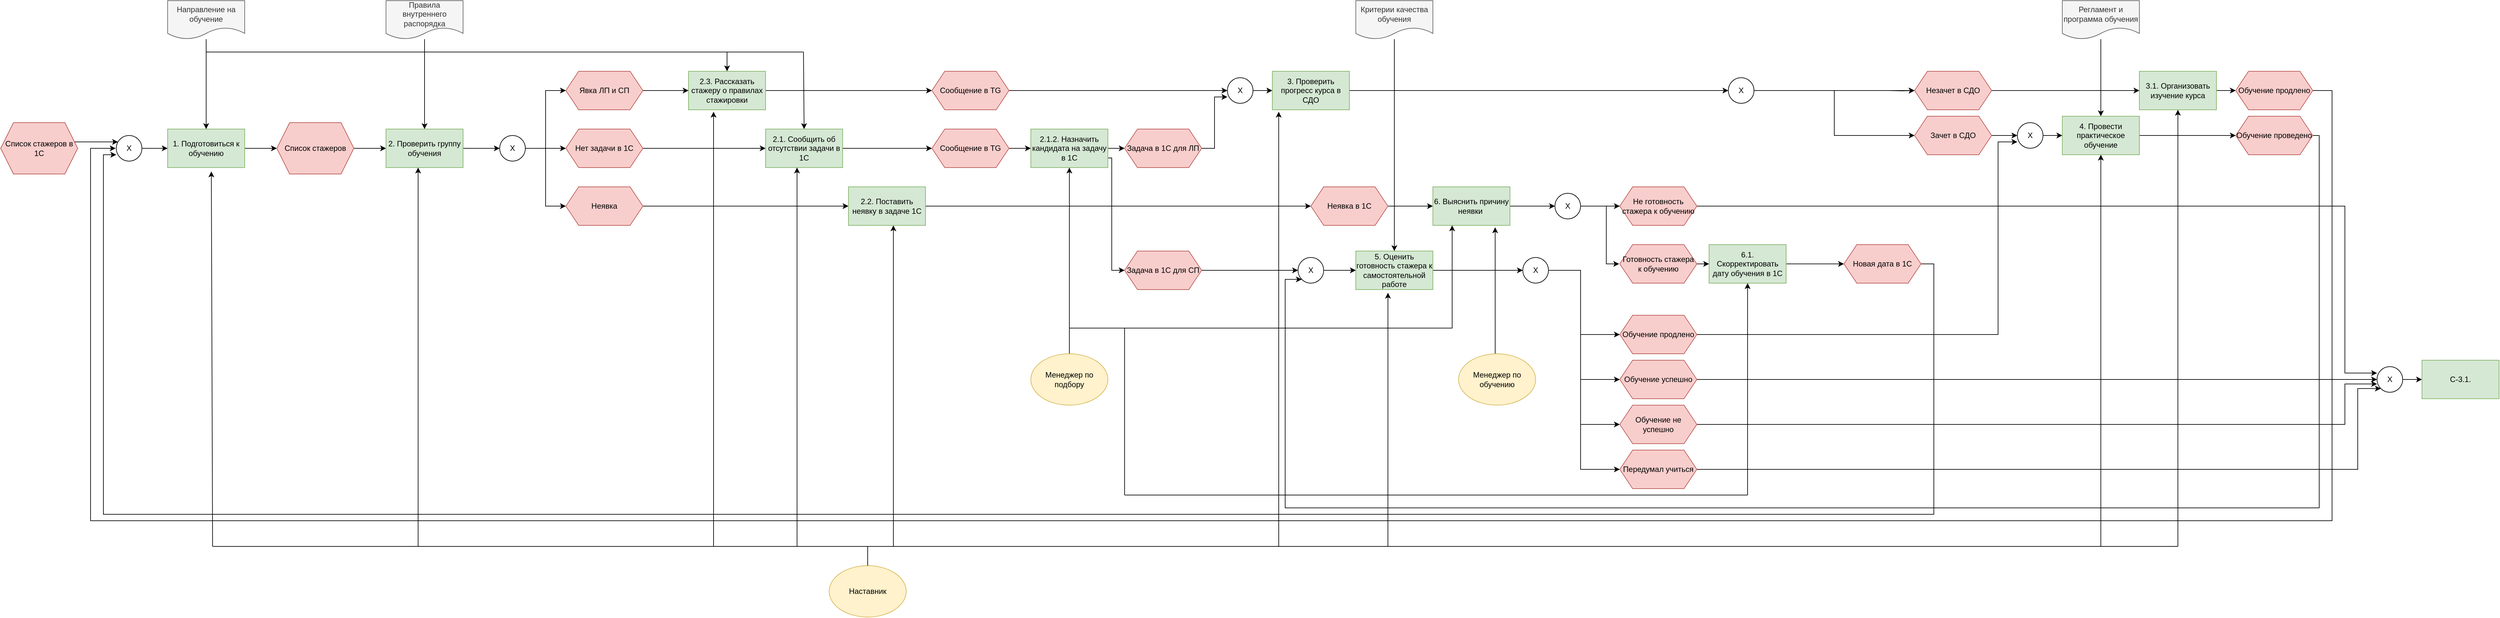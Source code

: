 <mxfile version="16.6.5" type="github">
  <diagram id="4U_yPtq689ggoy2j4PG2" name="Page-1">
    <mxGraphModel dx="1182" dy="735" grid="1" gridSize="10" guides="1" tooltips="1" connect="1" arrows="1" fold="1" page="1" pageScale="1" pageWidth="827" pageHeight="1169" math="0" shadow="0">
      <root>
        <mxCell id="0" />
        <mxCell id="1" parent="0" />
        <mxCell id="OG-ENs6HDF6D8M-Unit6-3" value="" style="edgeStyle=orthogonalEdgeStyle;rounded=0;orthogonalLoop=1;jettySize=auto;html=1;" parent="1" source="OG-ENs6HDF6D8M-Unit6-1" target="OG-ENs6HDF6D8M-Unit6-2" edge="1">
          <mxGeometry relative="1" as="geometry">
            <Array as="points">
              <mxPoint x="200" y="250" />
              <mxPoint x="200" y="250" />
            </Array>
          </mxGeometry>
        </mxCell>
        <mxCell id="OG-ENs6HDF6D8M-Unit6-1" value="Список стажеров в 1C" style="shape=hexagon;perimeter=hexagonPerimeter2;whiteSpace=wrap;html=1;fixedSize=1;fillColor=#f8cecc;strokeColor=#b85450;" parent="1" vertex="1">
          <mxGeometry x="50" y="220" width="120" height="80" as="geometry" />
        </mxCell>
        <mxCell id="OG-ENs6HDF6D8M-Unit6-5" value="" style="edgeStyle=orthogonalEdgeStyle;rounded=0;orthogonalLoop=1;jettySize=auto;html=1;" parent="1" source="OG-ENs6HDF6D8M-Unit6-2" target="OG-ENs6HDF6D8M-Unit6-4" edge="1">
          <mxGeometry relative="1" as="geometry" />
        </mxCell>
        <mxCell id="OG-ENs6HDF6D8M-Unit6-2" value="Х" style="ellipse;whiteSpace=wrap;html=1;" parent="1" vertex="1">
          <mxGeometry x="230" y="240" width="40" height="40" as="geometry" />
        </mxCell>
        <mxCell id="OG-ENs6HDF6D8M-Unit6-10" value="" style="edgeStyle=orthogonalEdgeStyle;rounded=0;orthogonalLoop=1;jettySize=auto;html=1;" parent="1" source="OG-ENs6HDF6D8M-Unit6-4" target="OG-ENs6HDF6D8M-Unit6-9" edge="1">
          <mxGeometry relative="1" as="geometry" />
        </mxCell>
        <mxCell id="OG-ENs6HDF6D8M-Unit6-4" value="1. Подготовиться к обучению" style="whiteSpace=wrap;html=1;fillColor=#d5e8d4;strokeColor=#82b366;" parent="1" vertex="1">
          <mxGeometry x="310" y="230" width="120" height="60" as="geometry" />
        </mxCell>
        <mxCell id="OG-ENs6HDF6D8M-Unit6-8" value="" style="edgeStyle=orthogonalEdgeStyle;rounded=0;orthogonalLoop=1;jettySize=auto;html=1;" parent="1" source="OG-ENs6HDF6D8M-Unit6-6" target="OG-ENs6HDF6D8M-Unit6-4" edge="1">
          <mxGeometry relative="1" as="geometry" />
        </mxCell>
        <mxCell id="OG-ENs6HDF6D8M-Unit6-6" value="Направление на обучение" style="shape=document;whiteSpace=wrap;html=1;boundedLbl=1;fillColor=#f5f5f5;fontColor=#333333;strokeColor=#666666;" parent="1" vertex="1">
          <mxGeometry x="310" y="30" width="120" height="60" as="geometry" />
        </mxCell>
        <mxCell id="OG-ENs6HDF6D8M-Unit6-12" value="" style="edgeStyle=orthogonalEdgeStyle;rounded=0;orthogonalLoop=1;jettySize=auto;html=1;" parent="1" source="OG-ENs6HDF6D8M-Unit6-9" target="OG-ENs6HDF6D8M-Unit6-11" edge="1">
          <mxGeometry relative="1" as="geometry" />
        </mxCell>
        <mxCell id="OG-ENs6HDF6D8M-Unit6-9" value="Список стажеров" style="shape=hexagon;perimeter=hexagonPerimeter2;whiteSpace=wrap;html=1;fixedSize=1;fillColor=#f8cecc;strokeColor=#b85450;" parent="1" vertex="1">
          <mxGeometry x="480" y="220" width="120" height="80" as="geometry" />
        </mxCell>
        <mxCell id="OG-ENs6HDF6D8M-Unit6-16" value="" style="edgeStyle=orthogonalEdgeStyle;rounded=0;orthogonalLoop=1;jettySize=auto;html=1;" parent="1" source="OG-ENs6HDF6D8M-Unit6-11" target="OG-ENs6HDF6D8M-Unit6-15" edge="1">
          <mxGeometry relative="1" as="geometry" />
        </mxCell>
        <mxCell id="OG-ENs6HDF6D8M-Unit6-11" value="2. Проверить группу обучения" style="whiteSpace=wrap;html=1;fillColor=#d5e8d4;strokeColor=#82b366;" parent="1" vertex="1">
          <mxGeometry x="650" y="230" width="120" height="60" as="geometry" />
        </mxCell>
        <mxCell id="OG-ENs6HDF6D8M-Unit6-14" value="" style="edgeStyle=orthogonalEdgeStyle;rounded=0;orthogonalLoop=1;jettySize=auto;html=1;" parent="1" source="OG-ENs6HDF6D8M-Unit6-13" target="OG-ENs6HDF6D8M-Unit6-11" edge="1">
          <mxGeometry relative="1" as="geometry" />
        </mxCell>
        <mxCell id="OG-ENs6HDF6D8M-Unit6-13" value="Правила внутреннего распорядка" style="shape=document;whiteSpace=wrap;html=1;boundedLbl=1;fillColor=#f5f5f5;fontColor=#333333;strokeColor=#666666;" parent="1" vertex="1">
          <mxGeometry x="650" y="30" width="120" height="60" as="geometry" />
        </mxCell>
        <mxCell id="OG-ENs6HDF6D8M-Unit6-21" value="" style="edgeStyle=orthogonalEdgeStyle;rounded=0;orthogonalLoop=1;jettySize=auto;html=1;entryX=0;entryY=0.5;entryDx=0;entryDy=0;" parent="1" source="OG-ENs6HDF6D8M-Unit6-15" target="OG-ENs6HDF6D8M-Unit6-17" edge="1">
          <mxGeometry relative="1" as="geometry">
            <mxPoint x="907" y="260" as="targetPoint" />
          </mxGeometry>
        </mxCell>
        <mxCell id="OG-ENs6HDF6D8M-Unit6-23" value="" style="edgeStyle=orthogonalEdgeStyle;rounded=0;orthogonalLoop=1;jettySize=auto;html=1;entryX=0;entryY=0.5;entryDx=0;entryDy=0;" parent="1" source="OG-ENs6HDF6D8M-Unit6-15" target="OG-ENs6HDF6D8M-Unit6-19" edge="1">
          <mxGeometry relative="1" as="geometry">
            <mxPoint x="907" y="260" as="targetPoint" />
          </mxGeometry>
        </mxCell>
        <mxCell id="OG-ENs6HDF6D8M-Unit6-25" value="" style="edgeStyle=orthogonalEdgeStyle;rounded=0;orthogonalLoop=1;jettySize=auto;html=1;entryX=0;entryY=0.5;entryDx=0;entryDy=0;" parent="1" source="OG-ENs6HDF6D8M-Unit6-15" target="OG-ENs6HDF6D8M-Unit6-18" edge="1">
          <mxGeometry relative="1" as="geometry">
            <mxPoint x="907" y="260" as="targetPoint" />
          </mxGeometry>
        </mxCell>
        <mxCell id="OG-ENs6HDF6D8M-Unit6-15" value="Х" style="ellipse;whiteSpace=wrap;html=1;" parent="1" vertex="1">
          <mxGeometry x="827" y="240" width="40" height="40" as="geometry" />
        </mxCell>
        <mxCell id="OG-ENs6HDF6D8M-Unit6-27" value="" style="edgeStyle=orthogonalEdgeStyle;rounded=0;orthogonalLoop=1;jettySize=auto;html=1;" parent="1" source="OG-ENs6HDF6D8M-Unit6-17" target="OG-ENs6HDF6D8M-Unit6-26" edge="1">
          <mxGeometry relative="1" as="geometry" />
        </mxCell>
        <mxCell id="OG-ENs6HDF6D8M-Unit6-17" value="Явка ЛП и СП" style="shape=hexagon;perimeter=hexagonPerimeter2;whiteSpace=wrap;html=1;fixedSize=1;fillColor=#f8cecc;strokeColor=#b85450;" parent="1" vertex="1">
          <mxGeometry x="930" y="140" width="120" height="60" as="geometry" />
        </mxCell>
        <mxCell id="OG-ENs6HDF6D8M-Unit6-29" value="" style="edgeStyle=orthogonalEdgeStyle;rounded=0;orthogonalLoop=1;jettySize=auto;html=1;" parent="1" source="OG-ENs6HDF6D8M-Unit6-18" target="OG-ENs6HDF6D8M-Unit6-28" edge="1">
          <mxGeometry relative="1" as="geometry" />
        </mxCell>
        <mxCell id="OG-ENs6HDF6D8M-Unit6-18" value="Нет задачи в 1C" style="shape=hexagon;perimeter=hexagonPerimeter2;whiteSpace=wrap;html=1;fixedSize=1;fillColor=#f8cecc;strokeColor=#b85450;" parent="1" vertex="1">
          <mxGeometry x="930" y="230" width="120" height="60" as="geometry" />
        </mxCell>
        <mxCell id="OG-ENs6HDF6D8M-Unit6-31" value="" style="edgeStyle=orthogonalEdgeStyle;rounded=0;orthogonalLoop=1;jettySize=auto;html=1;" parent="1" source="OG-ENs6HDF6D8M-Unit6-19" target="OG-ENs6HDF6D8M-Unit6-30" edge="1">
          <mxGeometry relative="1" as="geometry" />
        </mxCell>
        <mxCell id="OG-ENs6HDF6D8M-Unit6-19" value="Неявка" style="shape=hexagon;perimeter=hexagonPerimeter2;whiteSpace=wrap;html=1;fixedSize=1;fillColor=#f8cecc;strokeColor=#b85450;" parent="1" vertex="1">
          <mxGeometry x="930" y="320" width="120" height="60" as="geometry" />
        </mxCell>
        <mxCell id="OG-ENs6HDF6D8M-Unit6-39" value="" style="edgeStyle=orthogonalEdgeStyle;rounded=0;orthogonalLoop=1;jettySize=auto;html=1;" parent="1" source="OG-ENs6HDF6D8M-Unit6-26" target="OG-ENs6HDF6D8M-Unit6-37" edge="1">
          <mxGeometry relative="1" as="geometry">
            <mxPoint x="1321" y="170" as="targetPoint" />
          </mxGeometry>
        </mxCell>
        <mxCell id="OG-ENs6HDF6D8M-Unit6-26" value="2.3. Рассказать стажеру о правилах стажировки" style="whiteSpace=wrap;html=1;fillColor=#d5e8d4;strokeColor=#82b366;" parent="1" vertex="1">
          <mxGeometry x="1121" y="140" width="120" height="60" as="geometry" />
        </mxCell>
        <mxCell id="OG-ENs6HDF6D8M-Unit6-46" value="" style="edgeStyle=orthogonalEdgeStyle;rounded=0;orthogonalLoop=1;jettySize=auto;html=1;" parent="1" source="OG-ENs6HDF6D8M-Unit6-28" target="OG-ENs6HDF6D8M-Unit6-45" edge="1">
          <mxGeometry relative="1" as="geometry" />
        </mxCell>
        <mxCell id="OG-ENs6HDF6D8M-Unit6-28" value="2.1. Сообщить об отсутствии задачи в 1C" style="whiteSpace=wrap;html=1;fillColor=#d5e8d4;strokeColor=#82b366;" parent="1" vertex="1">
          <mxGeometry x="1241" y="230" width="120" height="60" as="geometry" />
        </mxCell>
        <mxCell id="OG-ENs6HDF6D8M-Unit6-64" value="" style="edgeStyle=orthogonalEdgeStyle;rounded=0;orthogonalLoop=1;jettySize=auto;html=1;entryX=0;entryY=0.5;entryDx=0;entryDy=0;" parent="1" source="OG-ENs6HDF6D8M-Unit6-30" target="OG-ENs6HDF6D8M-Unit6-62" edge="1">
          <mxGeometry relative="1" as="geometry">
            <mxPoint x="1570" y="350" as="targetPoint" />
          </mxGeometry>
        </mxCell>
        <mxCell id="OG-ENs6HDF6D8M-Unit6-30" value="2.2. Поставить неявку в задаче 1С" style="whiteSpace=wrap;fillColor=#d5e8d4;strokeColor=#82b366;" parent="1" vertex="1">
          <mxGeometry x="1370" y="320" width="120" height="60" as="geometry" />
        </mxCell>
        <mxCell id="OG-ENs6HDF6D8M-Unit6-34" value="" style="endArrow=none;html=1;rounded=0;" parent="1" edge="1">
          <mxGeometry width="50" height="50" relative="1" as="geometry">
            <mxPoint x="370" y="110" as="sourcePoint" />
            <mxPoint x="1300" y="110" as="targetPoint" />
          </mxGeometry>
        </mxCell>
        <mxCell id="OG-ENs6HDF6D8M-Unit6-35" value="" style="endArrow=classic;html=1;rounded=0;entryX=0.5;entryY=0;entryDx=0;entryDy=0;" parent="1" target="OG-ENs6HDF6D8M-Unit6-28" edge="1">
          <mxGeometry width="50" height="50" relative="1" as="geometry">
            <mxPoint x="1300" y="110" as="sourcePoint" />
            <mxPoint x="1000" y="270" as="targetPoint" />
          </mxGeometry>
        </mxCell>
        <mxCell id="OG-ENs6HDF6D8M-Unit6-36" value="" style="endArrow=classic;html=1;rounded=0;entryX=0.5;entryY=0;entryDx=0;entryDy=0;" parent="1" target="OG-ENs6HDF6D8M-Unit6-26" edge="1">
          <mxGeometry width="50" height="50" relative="1" as="geometry">
            <mxPoint x="1181" y="110" as="sourcePoint" />
            <mxPoint x="1000" y="270" as="targetPoint" />
          </mxGeometry>
        </mxCell>
        <mxCell id="OG-ENs6HDF6D8M-Unit6-41" value="" style="edgeStyle=orthogonalEdgeStyle;rounded=0;orthogonalLoop=1;jettySize=auto;html=1;startArrow=none;entryX=0;entryY=0.5;entryDx=0;entryDy=0;" parent="1" source="OG-ENs6HDF6D8M-Unit6-42" target="OG-ENs6HDF6D8M-Unit6-40" edge="1">
          <mxGeometry relative="1" as="geometry">
            <mxPoint x="1950" y="170" as="targetPoint" />
          </mxGeometry>
        </mxCell>
        <mxCell id="OG-ENs6HDF6D8M-Unit6-50" value="" style="edgeStyle=orthogonalEdgeStyle;rounded=0;orthogonalLoop=1;jettySize=auto;html=1;" parent="1" source="OG-ENs6HDF6D8M-Unit6-37" target="OG-ENs6HDF6D8M-Unit6-42" edge="1">
          <mxGeometry relative="1" as="geometry" />
        </mxCell>
        <mxCell id="OG-ENs6HDF6D8M-Unit6-37" value="Сообщение в TG" style="shape=hexagon;perimeter=hexagonPerimeter2;whiteSpace=wrap;html=1;fixedSize=1;fillColor=#f8cecc;strokeColor=#b85450;" parent="1" vertex="1">
          <mxGeometry x="1500" y="140" width="120" height="60" as="geometry" />
        </mxCell>
        <mxCell id="OG-ENs6HDF6D8M-Unit6-90" value="" style="edgeStyle=orthogonalEdgeStyle;rounded=0;orthogonalLoop=1;jettySize=auto;html=1;" parent="1" source="OG-ENs6HDF6D8M-Unit6-40" target="OG-ENs6HDF6D8M-Unit6-89" edge="1">
          <mxGeometry relative="1" as="geometry" />
        </mxCell>
        <mxCell id="OG-ENs6HDF6D8M-Unit6-40" value="3. Проверить прогресс курса в СДО" style="whiteSpace=wrap;html=1;fillColor=#d5e8d4;strokeColor=#82b366;" parent="1" vertex="1">
          <mxGeometry x="2030" y="140" width="120" height="60" as="geometry" />
        </mxCell>
        <mxCell id="OG-ENs6HDF6D8M-Unit6-48" value="" style="edgeStyle=orthogonalEdgeStyle;rounded=0;orthogonalLoop=1;jettySize=auto;html=1;" parent="1" source="OG-ENs6HDF6D8M-Unit6-45" target="OG-ENs6HDF6D8M-Unit6-47" edge="1">
          <mxGeometry relative="1" as="geometry" />
        </mxCell>
        <mxCell id="OG-ENs6HDF6D8M-Unit6-45" value="Сообщение в TG" style="shape=hexagon;perimeter=hexagonPerimeter2;whiteSpace=wrap;html=1;fixedSize=1;fillColor=#f8cecc;strokeColor=#b85450;" parent="1" vertex="1">
          <mxGeometry x="1500" y="230" width="120" height="60" as="geometry" />
        </mxCell>
        <mxCell id="OG-ENs6HDF6D8M-Unit6-54" value="" style="edgeStyle=orthogonalEdgeStyle;rounded=0;orthogonalLoop=1;jettySize=auto;html=1;" parent="1" source="OG-ENs6HDF6D8M-Unit6-47" target="OG-ENs6HDF6D8M-Unit6-51" edge="1">
          <mxGeometry relative="1" as="geometry" />
        </mxCell>
        <mxCell id="OG-ENs6HDF6D8M-Unit6-58" value="" style="edgeStyle=orthogonalEdgeStyle;rounded=0;orthogonalLoop=1;jettySize=auto;html=1;exitX=1;exitY=0.75;exitDx=0;exitDy=0;" parent="1" source="OG-ENs6HDF6D8M-Unit6-47" edge="1">
          <mxGeometry relative="1" as="geometry">
            <mxPoint x="1800" y="450" as="targetPoint" />
            <Array as="points">
              <mxPoint x="1780" y="275" />
              <mxPoint x="1780" y="450" />
            </Array>
          </mxGeometry>
        </mxCell>
        <mxCell id="OG-ENs6HDF6D8M-Unit6-47" value="2.1.2. Назначить кандидата на задачу в 1С" style="whiteSpace=wrap;html=1;fillColor=#d5e8d4;strokeColor=#82b366;" parent="1" vertex="1">
          <mxGeometry x="1654" y="230" width="120" height="60" as="geometry" />
        </mxCell>
        <mxCell id="OG-ENs6HDF6D8M-Unit6-42" value="Х" style="ellipse;whiteSpace=wrap;html=1;" parent="1" vertex="1">
          <mxGeometry x="1960" y="150" width="40" height="40" as="geometry" />
        </mxCell>
        <mxCell id="OG-ENs6HDF6D8M-Unit6-53" value="" style="edgeStyle=orthogonalEdgeStyle;rounded=0;orthogonalLoop=1;jettySize=auto;html=1;entryX=0;entryY=0.75;entryDx=0;entryDy=0;entryPerimeter=0;" parent="1" source="OG-ENs6HDF6D8M-Unit6-51" target="OG-ENs6HDF6D8M-Unit6-42" edge="1">
          <mxGeometry relative="1" as="geometry">
            <mxPoint x="2000" y="260" as="targetPoint" />
          </mxGeometry>
        </mxCell>
        <mxCell id="OG-ENs6HDF6D8M-Unit6-51" value="Задача в 1C для ЛП" style="shape=hexagon;perimeter=hexagonPerimeter2;whiteSpace=wrap;html=1;fixedSize=1;fillColor=#f8cecc;strokeColor=#b85450;" parent="1" vertex="1">
          <mxGeometry x="1800" y="230" width="120" height="60" as="geometry" />
        </mxCell>
        <mxCell id="OG-ENs6HDF6D8M-Unit6-188" value="" style="edgeStyle=orthogonalEdgeStyle;rounded=0;orthogonalLoop=1;jettySize=auto;html=1;entryX=0;entryY=0.5;entryDx=0;entryDy=0;" parent="1" source="OG-ENs6HDF6D8M-Unit6-59" target="OG-ENs6HDF6D8M-Unit6-186" edge="1">
          <mxGeometry relative="1" as="geometry">
            <mxPoint x="2000" y="450" as="targetPoint" />
          </mxGeometry>
        </mxCell>
        <mxCell id="OG-ENs6HDF6D8M-Unit6-59" value="Задача в 1C для СП" style="shape=hexagon;perimeter=hexagonPerimeter2;whiteSpace=wrap;html=1;fixedSize=1;fillColor=#f8cecc;strokeColor=#b85450;" parent="1" vertex="1">
          <mxGeometry x="1800" y="420" width="120" height="60" as="geometry" />
        </mxCell>
        <mxCell id="OG-ENs6HDF6D8M-Unit6-76" value="" style="edgeStyle=orthogonalEdgeStyle;rounded=0;orthogonalLoop=1;jettySize=auto;html=1;entryX=0;entryY=0.5;entryDx=0;entryDy=0;" parent="1" source="OG-ENs6HDF6D8M-Unit6-60" target="OG-ENs6HDF6D8M-Unit6-77" edge="1">
          <mxGeometry relative="1" as="geometry">
            <mxPoint x="2310" y="450" as="targetPoint" />
          </mxGeometry>
        </mxCell>
        <mxCell id="OG-ENs6HDF6D8M-Unit6-60" value="5. Оценить готовность стажера к самостоятельной работе" style="whiteSpace=wrap;html=1;fillColor=#d5e8d4;strokeColor=#82b366;" parent="1" vertex="1">
          <mxGeometry x="2160" y="420" width="120" height="60" as="geometry" />
        </mxCell>
        <mxCell id="OG-ENs6HDF6D8M-Unit6-66" value="" style="edgeStyle=orthogonalEdgeStyle;rounded=0;orthogonalLoop=1;jettySize=auto;html=1;" parent="1" source="OG-ENs6HDF6D8M-Unit6-62" target="OG-ENs6HDF6D8M-Unit6-65" edge="1">
          <mxGeometry relative="1" as="geometry" />
        </mxCell>
        <mxCell id="OG-ENs6HDF6D8M-Unit6-62" value="Неявка в 1C" style="shape=hexagon;perimeter=hexagonPerimeter2;whiteSpace=wrap;html=1;fixedSize=1;fillColor=#f8cecc;strokeColor=#b85450;" parent="1" vertex="1">
          <mxGeometry x="2090" y="320" width="120" height="60" as="geometry" />
        </mxCell>
        <mxCell id="OG-ENs6HDF6D8M-Unit6-133" value="" style="edgeStyle=orthogonalEdgeStyle;rounded=0;orthogonalLoop=1;jettySize=auto;html=1;" parent="1" source="OG-ENs6HDF6D8M-Unit6-65" target="OG-ENs6HDF6D8M-Unit6-131" edge="1">
          <mxGeometry relative="1" as="geometry" />
        </mxCell>
        <mxCell id="OG-ENs6HDF6D8M-Unit6-65" value="6. Выяснить причину неявки&amp;nbsp;" style="whiteSpace=wrap;html=1;fillColor=#d5e8d4;strokeColor=#82b366;" parent="1" vertex="1">
          <mxGeometry x="2280" y="320" width="120" height="60" as="geometry" />
        </mxCell>
        <mxCell id="OG-ENs6HDF6D8M-Unit6-70" value="" style="edgeStyle=orthogonalEdgeStyle;rounded=0;orthogonalLoop=1;jettySize=auto;html=1;" parent="1" source="OG-ENs6HDF6D8M-Unit6-67" target="OG-ENs6HDF6D8M-Unit6-69" edge="1">
          <mxGeometry relative="1" as="geometry" />
        </mxCell>
        <mxCell id="OG-ENs6HDF6D8M-Unit6-67" value="Готовность стажера к обучению" style="shape=hexagon;perimeter=hexagonPerimeter2;whiteSpace=wrap;html=1;fixedSize=1;fillColor=#f8cecc;strokeColor=#b85450;" parent="1" vertex="1">
          <mxGeometry x="2571" y="410" width="120" height="60" as="geometry" />
        </mxCell>
        <mxCell id="OG-ENs6HDF6D8M-Unit6-121" value="" style="edgeStyle=orthogonalEdgeStyle;rounded=0;orthogonalLoop=1;jettySize=auto;html=1;entryX=0;entryY=0.5;entryDx=0;entryDy=0;" parent="1" source="OG-ENs6HDF6D8M-Unit6-69" target="OG-ENs6HDF6D8M-Unit6-113" edge="1">
          <mxGeometry relative="1" as="geometry">
            <mxPoint x="2850" y="440" as="targetPoint" />
          </mxGeometry>
        </mxCell>
        <mxCell id="OG-ENs6HDF6D8M-Unit6-69" value="6.1. Скорректировать дату обучения в 1С" style="whiteSpace=wrap;html=1;fillColor=#d5e8d4;strokeColor=#82b366;" parent="1" vertex="1">
          <mxGeometry x="2710" y="410" width="120" height="60" as="geometry" />
        </mxCell>
        <mxCell id="OG-ENs6HDF6D8M-Unit6-104" value="" style="edgeStyle=orthogonalEdgeStyle;rounded=0;orthogonalLoop=1;jettySize=auto;html=1;entryX=0;entryY=0.75;entryDx=0;entryDy=0;entryPerimeter=0;exitX=1;exitY=0.5;exitDx=0;exitDy=0;" parent="1" source="OG-ENs6HDF6D8M-Unit6-73" target="OG-ENs6HDF6D8M-Unit6-99" edge="1">
          <mxGeometry relative="1" as="geometry">
            <mxPoint x="2630" y="450" as="targetPoint" />
            <Array as="points">
              <mxPoint x="3160" y="550" />
              <mxPoint x="3160" y="250" />
            </Array>
          </mxGeometry>
        </mxCell>
        <mxCell id="OG-ENs6HDF6D8M-Unit6-73" value="Обучение продлено" style="shape=hexagon;perimeter=hexagonPerimeter2;whiteSpace=wrap;html=1;fixedSize=1;fillColor=#f8cecc;strokeColor=#b85450;" parent="1" vertex="1">
          <mxGeometry x="2571" y="520" width="120" height="60" as="geometry" />
        </mxCell>
        <mxCell id="OG-ENs6HDF6D8M-Unit6-148" value="" style="edgeStyle=orthogonalEdgeStyle;rounded=0;orthogonalLoop=1;jettySize=auto;html=1;entryX=0;entryY=0.5;entryDx=0;entryDy=0;" parent="1" source="OG-ENs6HDF6D8M-Unit6-74" target="OG-ENs6HDF6D8M-Unit6-144" edge="1">
          <mxGeometry relative="1" as="geometry">
            <mxPoint x="3772" y="640" as="targetPoint" />
            <Array as="points" />
          </mxGeometry>
        </mxCell>
        <mxCell id="OG-ENs6HDF6D8M-Unit6-74" value="Обучение успешно" style="shape=hexagon;perimeter=hexagonPerimeter2;whiteSpace=wrap;html=1;fixedSize=1;fillColor=#f8cecc;strokeColor=#b85450;" parent="1" vertex="1">
          <mxGeometry x="2571" y="590" width="120" height="60" as="geometry" />
        </mxCell>
        <mxCell id="OG-ENs6HDF6D8M-Unit6-78" value="" style="edgeStyle=orthogonalEdgeStyle;rounded=0;orthogonalLoop=1;jettySize=auto;html=1;" parent="1" source="OG-ENs6HDF6D8M-Unit6-77" target="OG-ENs6HDF6D8M-Unit6-73" edge="1">
          <mxGeometry relative="1" as="geometry">
            <Array as="points">
              <mxPoint x="2510" y="450" />
              <mxPoint x="2510" y="550" />
            </Array>
          </mxGeometry>
        </mxCell>
        <mxCell id="OG-ENs6HDF6D8M-Unit6-80" value="" style="edgeStyle=orthogonalEdgeStyle;rounded=0;orthogonalLoop=1;jettySize=auto;html=1;entryX=0;entryY=0.5;entryDx=0;entryDy=0;" parent="1" source="OG-ENs6HDF6D8M-Unit6-77" target="OG-ENs6HDF6D8M-Unit6-74" edge="1">
          <mxGeometry relative="1" as="geometry">
            <mxPoint x="2380" y="600" as="targetPoint" />
            <Array as="points">
              <mxPoint x="2510" y="450" />
              <mxPoint x="2510" y="620" />
            </Array>
          </mxGeometry>
        </mxCell>
        <mxCell id="OG-ENs6HDF6D8M-Unit6-126" value="" style="edgeStyle=orthogonalEdgeStyle;rounded=0;orthogonalLoop=1;jettySize=auto;html=1;entryX=0;entryY=0.5;entryDx=0;entryDy=0;" parent="1" source="OG-ENs6HDF6D8M-Unit6-77" target="OG-ENs6HDF6D8M-Unit6-83" edge="1">
          <mxGeometry relative="1" as="geometry">
            <mxPoint x="2330" y="600" as="targetPoint" />
            <Array as="points">
              <mxPoint x="2510" y="450" />
              <mxPoint x="2510" y="690" />
            </Array>
          </mxGeometry>
        </mxCell>
        <mxCell id="OG-ENs6HDF6D8M-Unit6-128" value="" style="edgeStyle=orthogonalEdgeStyle;rounded=0;orthogonalLoop=1;jettySize=auto;html=1;entryX=0;entryY=0.5;entryDx=0;entryDy=0;" parent="1" source="OG-ENs6HDF6D8M-Unit6-77" target="OG-ENs6HDF6D8M-Unit6-84" edge="1">
          <mxGeometry relative="1" as="geometry">
            <mxPoint x="2290" y="600" as="targetPoint" />
            <Array as="points">
              <mxPoint x="2510" y="450" />
              <mxPoint x="2510" y="760" />
            </Array>
          </mxGeometry>
        </mxCell>
        <mxCell id="OG-ENs6HDF6D8M-Unit6-77" value="Х" style="ellipse;whiteSpace=wrap;html=1;" parent="1" vertex="1">
          <mxGeometry x="2420" y="430" width="40" height="40" as="geometry" />
        </mxCell>
        <mxCell id="OG-ENs6HDF6D8M-Unit6-150" value="" style="edgeStyle=orthogonalEdgeStyle;rounded=0;orthogonalLoop=1;jettySize=auto;html=1;entryX=0;entryY=0.675;entryDx=0;entryDy=0;entryPerimeter=0;" parent="1" source="OG-ENs6HDF6D8M-Unit6-83" target="OG-ENs6HDF6D8M-Unit6-144" edge="1">
          <mxGeometry relative="1" as="geometry">
            <mxPoint x="3710" y="630" as="targetPoint" />
            <Array as="points">
              <mxPoint x="3700" y="690" />
              <mxPoint x="3700" y="627" />
            </Array>
          </mxGeometry>
        </mxCell>
        <mxCell id="OG-ENs6HDF6D8M-Unit6-83" value="Обучение не успешно" style="shape=hexagon;perimeter=hexagonPerimeter2;whiteSpace=wrap;html=1;fixedSize=1;fillColor=#f8cecc;strokeColor=#b85450;" parent="1" vertex="1">
          <mxGeometry x="2571" y="660" width="120" height="60" as="geometry" />
        </mxCell>
        <mxCell id="OG-ENs6HDF6D8M-Unit6-152" value="" style="edgeStyle=orthogonalEdgeStyle;rounded=0;orthogonalLoop=1;jettySize=auto;html=1;entryX=0;entryY=1;entryDx=0;entryDy=0;" parent="1" source="OG-ENs6HDF6D8M-Unit6-84" target="OG-ENs6HDF6D8M-Unit6-144" edge="1">
          <mxGeometry relative="1" as="geometry">
            <mxPoint x="3801" y="790" as="targetPoint" />
            <Array as="points">
              <mxPoint x="3720" y="760" />
              <mxPoint x="3720" y="634" />
            </Array>
          </mxGeometry>
        </mxCell>
        <mxCell id="OG-ENs6HDF6D8M-Unit6-84" value="Передумал учиться" style="shape=hexagon;perimeter=hexagonPerimeter2;whiteSpace=wrap;html=1;fixedSize=1;fillColor=#f8cecc;strokeColor=#b85450;" parent="1" vertex="1">
          <mxGeometry x="2571" y="730" width="120" height="60" as="geometry" />
        </mxCell>
        <mxCell id="OG-ENs6HDF6D8M-Unit6-95" value="" style="edgeStyle=orthogonalEdgeStyle;rounded=0;orthogonalLoop=1;jettySize=auto;html=1;" parent="1" target="OG-ENs6HDF6D8M-Unit6-93" edge="1">
          <mxGeometry relative="1" as="geometry">
            <mxPoint x="2990" y="170" as="sourcePoint" />
          </mxGeometry>
        </mxCell>
        <mxCell id="OG-ENs6HDF6D8M-Unit6-96" value="" style="edgeStyle=orthogonalEdgeStyle;rounded=0;orthogonalLoop=1;jettySize=auto;html=1;exitX=1;exitY=0.5;exitDx=0;exitDy=0;" parent="1" source="OG-ENs6HDF6D8M-Unit6-89" target="OG-ENs6HDF6D8M-Unit6-93" edge="1">
          <mxGeometry relative="1" as="geometry">
            <mxPoint x="2900" y="170" as="sourcePoint" />
          </mxGeometry>
        </mxCell>
        <mxCell id="OG-ENs6HDF6D8M-Unit6-98" value="" style="edgeStyle=orthogonalEdgeStyle;rounded=0;orthogonalLoop=1;jettySize=auto;html=1;entryX=0;entryY=0.5;entryDx=0;entryDy=0;exitX=1;exitY=0.5;exitDx=0;exitDy=0;" parent="1" source="OG-ENs6HDF6D8M-Unit6-89" target="OG-ENs6HDF6D8M-Unit6-94" edge="1">
          <mxGeometry relative="1" as="geometry">
            <mxPoint x="2990" y="170" as="sourcePoint" />
            <mxPoint x="3030" y="410" as="targetPoint" />
          </mxGeometry>
        </mxCell>
        <mxCell id="OG-ENs6HDF6D8M-Unit6-89" value="Х" style="ellipse;whiteSpace=wrap;html=1;" parent="1" vertex="1">
          <mxGeometry x="2740" y="150" width="40" height="40" as="geometry" />
        </mxCell>
        <mxCell id="OG-ENs6HDF6D8M-Unit6-106" value="" style="edgeStyle=orthogonalEdgeStyle;rounded=0;orthogonalLoop=1;jettySize=auto;html=1;" parent="1" source="OG-ENs6HDF6D8M-Unit6-93" target="OG-ENs6HDF6D8M-Unit6-105" edge="1">
          <mxGeometry relative="1" as="geometry" />
        </mxCell>
        <mxCell id="OG-ENs6HDF6D8M-Unit6-93" value="Незачет в СДО" style="shape=hexagon;perimeter=hexagonPerimeter2;whiteSpace=wrap;html=1;fixedSize=1;fillColor=#f8cecc;strokeColor=#b85450;" parent="1" vertex="1">
          <mxGeometry x="3030" y="140" width="120" height="60" as="geometry" />
        </mxCell>
        <mxCell id="OG-ENs6HDF6D8M-Unit6-100" value="" style="edgeStyle=orthogonalEdgeStyle;rounded=0;orthogonalLoop=1;jettySize=auto;html=1;" parent="1" source="OG-ENs6HDF6D8M-Unit6-94" target="OG-ENs6HDF6D8M-Unit6-99" edge="1">
          <mxGeometry relative="1" as="geometry" />
        </mxCell>
        <mxCell id="OG-ENs6HDF6D8M-Unit6-94" value="Зачет в СДО" style="shape=hexagon;perimeter=hexagonPerimeter2;whiteSpace=wrap;html=1;fixedSize=1;fillColor=#f8cecc;strokeColor=#b85450;" parent="1" vertex="1">
          <mxGeometry x="3030" y="210" width="120" height="60" as="geometry" />
        </mxCell>
        <mxCell id="OG-ENs6HDF6D8M-Unit6-102" value="" style="edgeStyle=orthogonalEdgeStyle;rounded=0;orthogonalLoop=1;jettySize=auto;html=1;" parent="1" source="OG-ENs6HDF6D8M-Unit6-99" target="OG-ENs6HDF6D8M-Unit6-101" edge="1">
          <mxGeometry relative="1" as="geometry" />
        </mxCell>
        <mxCell id="OG-ENs6HDF6D8M-Unit6-99" value="Х" style="ellipse;whiteSpace=wrap;html=1;" parent="1" vertex="1">
          <mxGeometry x="3190" y="220" width="40" height="40" as="geometry" />
        </mxCell>
        <mxCell id="OG-ENs6HDF6D8M-Unit6-192" value="" style="edgeStyle=orthogonalEdgeStyle;rounded=0;orthogonalLoop=1;jettySize=auto;html=1;entryX=0;entryY=0.5;entryDx=0;entryDy=0;" parent="1" source="OG-ENs6HDF6D8M-Unit6-101" target="OG-ENs6HDF6D8M-Unit6-190" edge="1">
          <mxGeometry relative="1" as="geometry">
            <mxPoint x="3460" y="240" as="targetPoint" />
          </mxGeometry>
        </mxCell>
        <mxCell id="OG-ENs6HDF6D8M-Unit6-101" value="4. Провести практическое обучение" style="whiteSpace=wrap;html=1;fillColor=#d5e8d4;strokeColor=#82b366;" parent="1" vertex="1">
          <mxGeometry x="3260" y="210" width="120" height="60" as="geometry" />
        </mxCell>
        <mxCell id="OG-ENs6HDF6D8M-Unit6-110" value="" style="edgeStyle=orthogonalEdgeStyle;rounded=0;orthogonalLoop=1;jettySize=auto;html=1;" parent="1" source="OG-ENs6HDF6D8M-Unit6-105" target="OG-ENs6HDF6D8M-Unit6-109" edge="1">
          <mxGeometry relative="1" as="geometry" />
        </mxCell>
        <mxCell id="OG-ENs6HDF6D8M-Unit6-105" value="3.1. Организовать изучение курса" style="whiteSpace=wrap;html=1;fillColor=#d5e8d4;strokeColor=#82b366;" parent="1" vertex="1">
          <mxGeometry x="3380" y="140" width="120" height="60" as="geometry" />
        </mxCell>
        <mxCell id="OG-ENs6HDF6D8M-Unit6-112" value="" style="edgeStyle=orthogonalEdgeStyle;rounded=0;orthogonalLoop=1;jettySize=auto;html=1;" parent="1" source="OG-ENs6HDF6D8M-Unit6-109" edge="1">
          <mxGeometry relative="1" as="geometry">
            <mxPoint x="229" y="260" as="targetPoint" />
            <Array as="points">
              <mxPoint x="3680" y="170" />
              <mxPoint x="3680" y="840" />
              <mxPoint x="190" y="840" />
              <mxPoint x="190" y="260" />
            </Array>
          </mxGeometry>
        </mxCell>
        <mxCell id="OG-ENs6HDF6D8M-Unit6-109" value="Обучение продлено" style="shape=hexagon;perimeter=hexagonPerimeter2;whiteSpace=wrap;html=1;fixedSize=1;fillColor=#f8cecc;strokeColor=#b85450;" parent="1" vertex="1">
          <mxGeometry x="3530" y="140" width="120" height="60" as="geometry" />
        </mxCell>
        <mxCell id="OG-ENs6HDF6D8M-Unit6-118" value="" style="edgeStyle=orthogonalEdgeStyle;rounded=0;orthogonalLoop=1;jettySize=auto;html=1;exitX=1;exitY=0.5;exitDx=0;exitDy=0;" parent="1" source="OG-ENs6HDF6D8M-Unit6-113" edge="1">
          <mxGeometry relative="1" as="geometry">
            <mxPoint x="230" y="270" as="targetPoint" />
            <Array as="points">
              <mxPoint x="3060" y="440" />
              <mxPoint x="3060" y="830" />
              <mxPoint x="210" y="830" />
              <mxPoint x="210" y="270" />
            </Array>
          </mxGeometry>
        </mxCell>
        <mxCell id="OG-ENs6HDF6D8M-Unit6-113" value="Новая дата в 1С" style="shape=hexagon;perimeter=hexagonPerimeter2;whiteSpace=wrap;html=1;fixedSize=1;fillColor=#f8cecc;strokeColor=#b85450;" parent="1" vertex="1">
          <mxGeometry x="2920" y="410" width="120" height="60" as="geometry" />
        </mxCell>
        <mxCell id="OG-ENs6HDF6D8M-Unit6-136" value="" style="edgeStyle=orthogonalEdgeStyle;rounded=0;orthogonalLoop=1;jettySize=auto;html=1;" parent="1" source="OG-ENs6HDF6D8M-Unit6-131" target="OG-ENs6HDF6D8M-Unit6-134" edge="1">
          <mxGeometry relative="1" as="geometry" />
        </mxCell>
        <mxCell id="OG-ENs6HDF6D8M-Unit6-138" value="" style="edgeStyle=orthogonalEdgeStyle;rounded=0;orthogonalLoop=1;jettySize=auto;html=1;" parent="1" source="OG-ENs6HDF6D8M-Unit6-131" edge="1">
          <mxGeometry relative="1" as="geometry">
            <mxPoint x="2590" y="350" as="targetPoint" />
          </mxGeometry>
        </mxCell>
        <mxCell id="OG-ENs6HDF6D8M-Unit6-140" value="" style="edgeStyle=orthogonalEdgeStyle;rounded=0;orthogonalLoop=1;jettySize=auto;html=1;" parent="1" source="OG-ENs6HDF6D8M-Unit6-131" edge="1">
          <mxGeometry relative="1" as="geometry">
            <mxPoint x="2570" y="440" as="targetPoint" />
            <Array as="points">
              <mxPoint x="2550" y="440" />
            </Array>
          </mxGeometry>
        </mxCell>
        <mxCell id="OG-ENs6HDF6D8M-Unit6-131" value="Х" style="ellipse;whiteSpace=wrap;html=1;" parent="1" vertex="1">
          <mxGeometry x="2470" y="330" width="40" height="40" as="geometry" />
        </mxCell>
        <mxCell id="OG-ENs6HDF6D8M-Unit6-154" value="" style="edgeStyle=orthogonalEdgeStyle;rounded=0;orthogonalLoop=1;jettySize=auto;html=1;entryX=0;entryY=0.25;entryDx=0;entryDy=0;entryPerimeter=0;" parent="1" source="OG-ENs6HDF6D8M-Unit6-134" target="OG-ENs6HDF6D8M-Unit6-144" edge="1">
          <mxGeometry relative="1" as="geometry">
            <mxPoint x="2771" y="350" as="targetPoint" />
            <Array as="points">
              <mxPoint x="3700" y="350" />
              <mxPoint x="3700" y="610" />
            </Array>
          </mxGeometry>
        </mxCell>
        <mxCell id="OG-ENs6HDF6D8M-Unit6-134" value="Не готовность стажера к обучению" style="shape=hexagon;perimeter=hexagonPerimeter2;whiteSpace=wrap;html=1;fixedSize=1;fillColor=#f8cecc;strokeColor=#b85450;" parent="1" vertex="1">
          <mxGeometry x="2571" y="320" width="120" height="60" as="geometry" />
        </mxCell>
        <mxCell id="OG-ENs6HDF6D8M-Unit6-156" value="" style="edgeStyle=orthogonalEdgeStyle;rounded=0;orthogonalLoop=1;jettySize=auto;html=1;" parent="1" source="OG-ENs6HDF6D8M-Unit6-144" target="OG-ENs6HDF6D8M-Unit6-155" edge="1">
          <mxGeometry relative="1" as="geometry" />
        </mxCell>
        <mxCell id="OG-ENs6HDF6D8M-Unit6-144" value="Х" style="ellipse;whiteSpace=wrap;html=1;" parent="1" vertex="1">
          <mxGeometry x="3750" y="600" width="40" height="40" as="geometry" />
        </mxCell>
        <mxCell id="OG-ENs6HDF6D8M-Unit6-155" value="С-3.1." style="whiteSpace=wrap;html=1;fillColor=#d5e8d4;strokeColor=#82b366;" parent="1" vertex="1">
          <mxGeometry x="3820" y="590" width="120" height="60" as="geometry" />
        </mxCell>
        <mxCell id="OG-ENs6HDF6D8M-Unit6-159" value="" style="edgeStyle=orthogonalEdgeStyle;rounded=0;orthogonalLoop=1;jettySize=auto;html=1;" parent="1" source="OG-ENs6HDF6D8M-Unit6-157" edge="1">
          <mxGeometry relative="1" as="geometry">
            <mxPoint x="2220" y="420" as="targetPoint" />
          </mxGeometry>
        </mxCell>
        <mxCell id="OG-ENs6HDF6D8M-Unit6-157" value="Критерии качества обучения" style="shape=document;whiteSpace=wrap;html=1;boundedLbl=1;fillColor=#f5f5f5;fontColor=#333333;strokeColor=#666666;" parent="1" vertex="1">
          <mxGeometry x="2160" y="30" width="120" height="60" as="geometry" />
        </mxCell>
        <mxCell id="OG-ENs6HDF6D8M-Unit6-162" value="" style="edgeStyle=orthogonalEdgeStyle;rounded=0;orthogonalLoop=1;jettySize=auto;html=1;entryX=0.5;entryY=0;entryDx=0;entryDy=0;" parent="1" source="OG-ENs6HDF6D8M-Unit6-160" target="OG-ENs6HDF6D8M-Unit6-101" edge="1">
          <mxGeometry relative="1" as="geometry">
            <mxPoint x="3320" y="170" as="targetPoint" />
          </mxGeometry>
        </mxCell>
        <mxCell id="OG-ENs6HDF6D8M-Unit6-160" value="Регламент и программа обучения" style="shape=document;whiteSpace=wrap;html=1;boundedLbl=1;fillColor=#f5f5f5;fontColor=#333333;strokeColor=#666666;" parent="1" vertex="1">
          <mxGeometry x="3260" y="30" width="120" height="60" as="geometry" />
        </mxCell>
        <mxCell id="OG-ENs6HDF6D8M-Unit6-163" value="Наставник" style="ellipse;whiteSpace=wrap;html=1;fillColor=#fff2cc;strokeColor=#d6b656;" parent="1" vertex="1">
          <mxGeometry x="1340" y="910" width="120" height="80" as="geometry" />
        </mxCell>
        <mxCell id="OG-ENs6HDF6D8M-Unit6-170" value="" style="edgeStyle=orthogonalEdgeStyle;rounded=0;orthogonalLoop=1;jettySize=auto;html=1;entryX=0.5;entryY=1;entryDx=0;entryDy=0;" parent="1" source="OG-ENs6HDF6D8M-Unit6-164" target="OG-ENs6HDF6D8M-Unit6-47" edge="1">
          <mxGeometry relative="1" as="geometry">
            <mxPoint x="1430" y="490" as="targetPoint" />
            <Array as="points">
              <mxPoint x="1714" y="540" />
              <mxPoint x="1714" y="540" />
            </Array>
          </mxGeometry>
        </mxCell>
        <mxCell id="OG-ENs6HDF6D8M-Unit6-172" value="" style="edgeStyle=orthogonalEdgeStyle;rounded=0;orthogonalLoop=1;jettySize=auto;html=1;entryX=0.25;entryY=1;entryDx=0;entryDy=0;" parent="1" source="OG-ENs6HDF6D8M-Unit6-164" target="OG-ENs6HDF6D8M-Unit6-65" edge="1">
          <mxGeometry relative="1" as="geometry">
            <mxPoint x="1830" y="585" as="targetPoint" />
            <Array as="points">
              <mxPoint x="1714" y="540" />
              <mxPoint x="2310" y="540" />
            </Array>
          </mxGeometry>
        </mxCell>
        <mxCell id="OG-ENs6HDF6D8M-Unit6-164" value="Менеджер по подбору" style="ellipse;whiteSpace=wrap;html=1;fillColor=#fff2cc;strokeColor=#d6b656;" parent="1" vertex="1">
          <mxGeometry x="1654" y="580" width="120" height="80" as="geometry" />
        </mxCell>
        <mxCell id="OG-ENs6HDF6D8M-Unit6-168" value="" style="edgeStyle=orthogonalEdgeStyle;rounded=0;orthogonalLoop=1;jettySize=auto;html=1;entryX=0.808;entryY=1.05;entryDx=0;entryDy=0;entryPerimeter=0;" parent="1" source="OG-ENs6HDF6D8M-Unit6-165" target="OG-ENs6HDF6D8M-Unit6-65" edge="1">
          <mxGeometry relative="1" as="geometry">
            <mxPoint x="2400" y="490" as="targetPoint" />
            <Array as="points">
              <mxPoint x="2377" y="530" />
              <mxPoint x="2377" y="530" />
            </Array>
          </mxGeometry>
        </mxCell>
        <mxCell id="OG-ENs6HDF6D8M-Unit6-165" value="Менеджер по обучению" style="ellipse;whiteSpace=wrap;html=1;fillColor=#fff2cc;strokeColor=#d6b656;" parent="1" vertex="1">
          <mxGeometry x="2320" y="580" width="120" height="80" as="geometry" />
        </mxCell>
        <mxCell id="OG-ENs6HDF6D8M-Unit6-173" value="" style="endArrow=none;html=1;rounded=0;" parent="1" edge="1">
          <mxGeometry width="50" height="50" relative="1" as="geometry">
            <mxPoint x="380" y="880" as="sourcePoint" />
            <mxPoint x="3440" y="880" as="targetPoint" />
          </mxGeometry>
        </mxCell>
        <mxCell id="OG-ENs6HDF6D8M-Unit6-174" value="" style="endArrow=classic;html=1;rounded=0;entryX=0.5;entryY=1;entryDx=0;entryDy=0;" parent="1" target="OG-ENs6HDF6D8M-Unit6-105" edge="1">
          <mxGeometry width="50" height="50" relative="1" as="geometry">
            <mxPoint x="3440" y="880" as="sourcePoint" />
            <mxPoint x="3530" y="510" as="targetPoint" />
          </mxGeometry>
        </mxCell>
        <mxCell id="OG-ENs6HDF6D8M-Unit6-175" value="" style="endArrow=classic;html=1;rounded=0;entryX=0.5;entryY=1;entryDx=0;entryDy=0;" parent="1" target="OG-ENs6HDF6D8M-Unit6-101" edge="1">
          <mxGeometry width="50" height="50" relative="1" as="geometry">
            <mxPoint x="3320" y="880" as="sourcePoint" />
            <mxPoint x="3430" y="530" as="targetPoint" />
          </mxGeometry>
        </mxCell>
        <mxCell id="OG-ENs6HDF6D8M-Unit6-177" value="" style="endArrow=classic;html=1;rounded=0;entryX=0.417;entryY=1.083;entryDx=0;entryDy=0;entryPerimeter=0;" parent="1" target="OG-ENs6HDF6D8M-Unit6-60" edge="1">
          <mxGeometry width="50" height="50" relative="1" as="geometry">
            <mxPoint x="2210" y="880" as="sourcePoint" />
            <mxPoint x="2770" y="520" as="targetPoint" />
          </mxGeometry>
        </mxCell>
        <mxCell id="OG-ENs6HDF6D8M-Unit6-178" value="" style="endArrow=classic;html=1;rounded=0;entryX=0.5;entryY=1;entryDx=0;entryDy=0;" parent="1" target="OG-ENs6HDF6D8M-Unit6-69" edge="1">
          <mxGeometry width="50" height="50" relative="1" as="geometry">
            <mxPoint x="2770" y="800" as="sourcePoint" />
            <mxPoint x="2770" y="520" as="targetPoint" />
          </mxGeometry>
        </mxCell>
        <mxCell id="OG-ENs6HDF6D8M-Unit6-179" value="" style="endArrow=classic;html=1;rounded=0;entryX=0.083;entryY=1.05;entryDx=0;entryDy=0;entryPerimeter=0;" parent="1" target="OG-ENs6HDF6D8M-Unit6-40" edge="1">
          <mxGeometry width="50" height="50" relative="1" as="geometry">
            <mxPoint x="2040" y="880" as="sourcePoint" />
            <mxPoint x="2090" y="500" as="targetPoint" />
          </mxGeometry>
        </mxCell>
        <mxCell id="OG-ENs6HDF6D8M-Unit6-180" value="" style="endArrow=classic;html=1;rounded=0;" parent="1" edge="1">
          <mxGeometry width="50" height="50" relative="1" as="geometry">
            <mxPoint x="1440" y="880" as="sourcePoint" />
            <mxPoint x="1440" y="380" as="targetPoint" />
          </mxGeometry>
        </mxCell>
        <mxCell id="OG-ENs6HDF6D8M-Unit6-181" value="" style="endArrow=classic;html=1;rounded=0;entryX=0.408;entryY=1;entryDx=0;entryDy=0;entryPerimeter=0;" parent="1" target="OG-ENs6HDF6D8M-Unit6-28" edge="1">
          <mxGeometry width="50" height="50" relative="1" as="geometry">
            <mxPoint x="1290" y="880" as="sourcePoint" />
            <mxPoint x="1390" y="520" as="targetPoint" />
          </mxGeometry>
        </mxCell>
        <mxCell id="OG-ENs6HDF6D8M-Unit6-182" value="" style="endArrow=classic;html=1;rounded=0;entryX=0.325;entryY=1.05;entryDx=0;entryDy=0;entryPerimeter=0;" parent="1" target="OG-ENs6HDF6D8M-Unit6-26" edge="1">
          <mxGeometry width="50" height="50" relative="1" as="geometry">
            <mxPoint x="1160" y="880" as="sourcePoint" />
            <mxPoint x="1390" y="520" as="targetPoint" />
          </mxGeometry>
        </mxCell>
        <mxCell id="OG-ENs6HDF6D8M-Unit6-183" value="" style="endArrow=classic;html=1;rounded=0;entryX=0.567;entryY=1.1;entryDx=0;entryDy=0;entryPerimeter=0;" parent="1" target="OG-ENs6HDF6D8M-Unit6-4" edge="1">
          <mxGeometry width="50" height="50" relative="1" as="geometry">
            <mxPoint x="380" y="880" as="sourcePoint" />
            <mxPoint x="740" y="520" as="targetPoint" />
          </mxGeometry>
        </mxCell>
        <mxCell id="OG-ENs6HDF6D8M-Unit6-184" value="" style="endArrow=classic;html=1;rounded=0;" parent="1" edge="1">
          <mxGeometry width="50" height="50" relative="1" as="geometry">
            <mxPoint x="700" y="880" as="sourcePoint" />
            <mxPoint x="700" y="290" as="targetPoint" />
          </mxGeometry>
        </mxCell>
        <mxCell id="OG-ENs6HDF6D8M-Unit6-185" value="" style="endArrow=none;html=1;rounded=0;exitX=0.5;exitY=0;exitDx=0;exitDy=0;" parent="1" source="OG-ENs6HDF6D8M-Unit6-163" edge="1">
          <mxGeometry width="50" height="50" relative="1" as="geometry">
            <mxPoint x="1560" y="770" as="sourcePoint" />
            <mxPoint x="1400" y="880" as="targetPoint" />
          </mxGeometry>
        </mxCell>
        <mxCell id="OG-ENs6HDF6D8M-Unit6-189" value="" style="edgeStyle=orthogonalEdgeStyle;rounded=0;orthogonalLoop=1;jettySize=auto;html=1;" parent="1" source="OG-ENs6HDF6D8M-Unit6-186" target="OG-ENs6HDF6D8M-Unit6-60" edge="1">
          <mxGeometry relative="1" as="geometry" />
        </mxCell>
        <mxCell id="OG-ENs6HDF6D8M-Unit6-186" value="Х" style="ellipse;whiteSpace=wrap;html=1;" parent="1" vertex="1">
          <mxGeometry x="2070" y="430" width="40" height="40" as="geometry" />
        </mxCell>
        <mxCell id="OG-ENs6HDF6D8M-Unit6-195" value="" style="edgeStyle=orthogonalEdgeStyle;rounded=0;orthogonalLoop=1;jettySize=auto;html=1;entryX=0;entryY=1;entryDx=0;entryDy=0;" parent="1" source="OG-ENs6HDF6D8M-Unit6-190" target="OG-ENs6HDF6D8M-Unit6-186" edge="1">
          <mxGeometry relative="1" as="geometry">
            <mxPoint x="2440" y="800" as="targetPoint" />
            <Array as="points">
              <mxPoint x="3660" y="240" />
              <mxPoint x="3660" y="820" />
              <mxPoint x="2050" y="820" />
              <mxPoint x="2050" y="464" />
            </Array>
          </mxGeometry>
        </mxCell>
        <mxCell id="OG-ENs6HDF6D8M-Unit6-190" value="Обучение проведено" style="shape=hexagon;perimeter=hexagonPerimeter2;whiteSpace=wrap;html=1;fixedSize=1;fillColor=#f8cecc;strokeColor=#b85450;" parent="1" vertex="1">
          <mxGeometry x="3530" y="210" width="120" height="60" as="geometry" />
        </mxCell>
        <mxCell id="jckifuW9tqsFMuLSAKcT-1" value="" style="endArrow=none;html=1;rounded=0;" edge="1" parent="1">
          <mxGeometry width="50" height="50" relative="1" as="geometry">
            <mxPoint x="1800" y="800" as="sourcePoint" />
            <mxPoint x="2770" y="800" as="targetPoint" />
          </mxGeometry>
        </mxCell>
        <mxCell id="jckifuW9tqsFMuLSAKcT-2" value="" style="endArrow=none;html=1;rounded=0;" edge="1" parent="1">
          <mxGeometry width="50" height="50" relative="1" as="geometry">
            <mxPoint x="1800" y="540" as="sourcePoint" />
            <mxPoint x="1800" y="800" as="targetPoint" />
          </mxGeometry>
        </mxCell>
      </root>
    </mxGraphModel>
  </diagram>
</mxfile>
